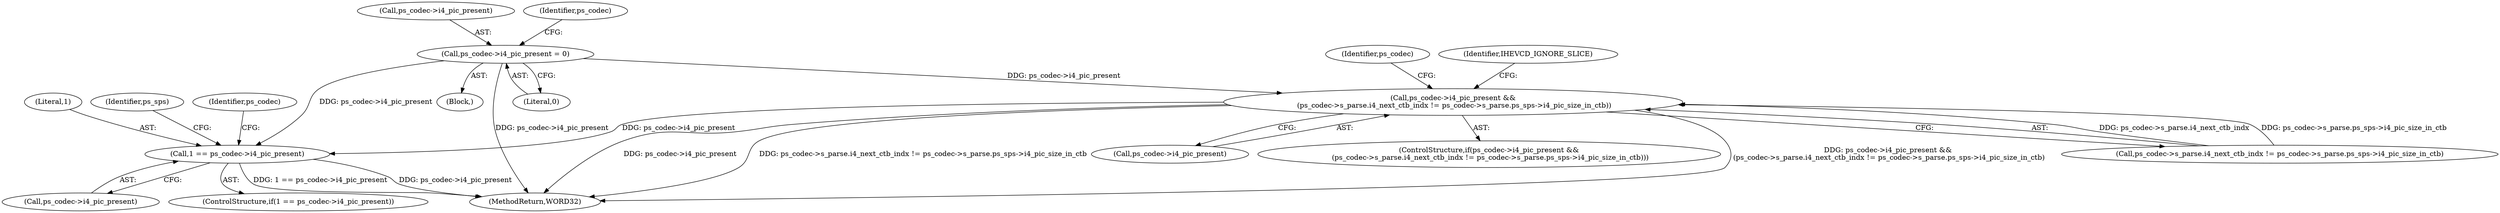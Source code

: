 digraph "0_Android_a33f6725d7e9f92330f995ce2dcf4faa33f6433f@pointer" {
"1000758" [label="(Call,ps_codec->i4_pic_present = 0)"];
"1000977" [label="(Call,ps_codec->i4_pic_present &&\n (ps_codec->s_parse.i4_next_ctb_indx != ps_codec->s_parse.ps_sps->i4_pic_size_in_ctb))"];
"1001238" [label="(Call,1 == ps_codec->i4_pic_present)"];
"1001240" [label="(Call,ps_codec->i4_pic_present)"];
"1001238" [label="(Call,1 == ps_codec->i4_pic_present)"];
"1000144" [label="(Block,)"];
"1001906" [label="(MethodReturn,WORD32)"];
"1000977" [label="(Call,ps_codec->i4_pic_present &&\n (ps_codec->s_parse.i4_next_ctb_indx != ps_codec->s_parse.ps_sps->i4_pic_size_in_ctb))"];
"1000758" [label="(Call,ps_codec->i4_pic_present = 0)"];
"1000978" [label="(Call,ps_codec->i4_pic_present)"];
"1001000" [label="(Identifier,ps_codec)"];
"1000976" [label="(ControlStructure,if(ps_codec->i4_pic_present &&\n (ps_codec->s_parse.i4_next_ctb_indx != ps_codec->s_parse.ps_sps->i4_pic_size_in_ctb)))"];
"1001824" [label="(Identifier,ps_codec)"];
"1001237" [label="(ControlStructure,if(1 == ps_codec->i4_pic_present))"];
"1000759" [label="(Call,ps_codec->i4_pic_present)"];
"1001239" [label="(Literal,1)"];
"1001075" [label="(Identifier,IHEVCD_IGNORE_SLICE)"];
"1001247" [label="(Identifier,ps_sps)"];
"1000765" [label="(Identifier,ps_codec)"];
"1000762" [label="(Literal,0)"];
"1000981" [label="(Call,ps_codec->s_parse.i4_next_ctb_indx != ps_codec->s_parse.ps_sps->i4_pic_size_in_ctb)"];
"1000758" -> "1000144"  [label="AST: "];
"1000758" -> "1000762"  [label="CFG: "];
"1000759" -> "1000758"  [label="AST: "];
"1000762" -> "1000758"  [label="AST: "];
"1000765" -> "1000758"  [label="CFG: "];
"1000758" -> "1001906"  [label="DDG: ps_codec->i4_pic_present"];
"1000758" -> "1000977"  [label="DDG: ps_codec->i4_pic_present"];
"1000758" -> "1001238"  [label="DDG: ps_codec->i4_pic_present"];
"1000977" -> "1000976"  [label="AST: "];
"1000977" -> "1000978"  [label="CFG: "];
"1000977" -> "1000981"  [label="CFG: "];
"1000978" -> "1000977"  [label="AST: "];
"1000981" -> "1000977"  [label="AST: "];
"1001000" -> "1000977"  [label="CFG: "];
"1001075" -> "1000977"  [label="CFG: "];
"1000977" -> "1001906"  [label="DDG: ps_codec->s_parse.i4_next_ctb_indx != ps_codec->s_parse.ps_sps->i4_pic_size_in_ctb"];
"1000977" -> "1001906"  [label="DDG: ps_codec->i4_pic_present &&\n (ps_codec->s_parse.i4_next_ctb_indx != ps_codec->s_parse.ps_sps->i4_pic_size_in_ctb)"];
"1000977" -> "1001906"  [label="DDG: ps_codec->i4_pic_present"];
"1000981" -> "1000977"  [label="DDG: ps_codec->s_parse.i4_next_ctb_indx"];
"1000981" -> "1000977"  [label="DDG: ps_codec->s_parse.ps_sps->i4_pic_size_in_ctb"];
"1000977" -> "1001238"  [label="DDG: ps_codec->i4_pic_present"];
"1001238" -> "1001237"  [label="AST: "];
"1001238" -> "1001240"  [label="CFG: "];
"1001239" -> "1001238"  [label="AST: "];
"1001240" -> "1001238"  [label="AST: "];
"1001247" -> "1001238"  [label="CFG: "];
"1001824" -> "1001238"  [label="CFG: "];
"1001238" -> "1001906"  [label="DDG: 1 == ps_codec->i4_pic_present"];
"1001238" -> "1001906"  [label="DDG: ps_codec->i4_pic_present"];
}
